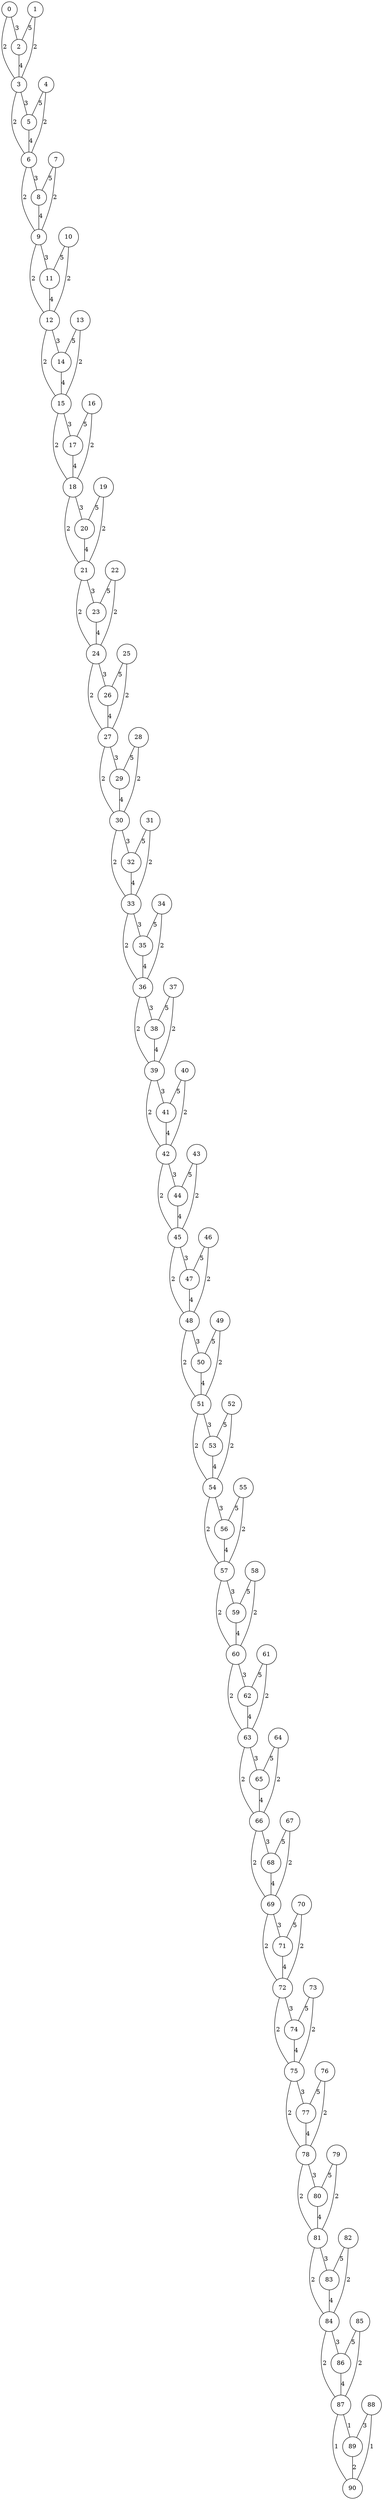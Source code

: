 graph qubit_interaction_graph {
    node [shape=circle];
    0 -- 2 [label=3];
    0 -- 3 [label=2];
    1 -- 2 [label=5];
    1 -- 3 [label=2];
    2 -- 3 [label=4];
    3 -- 5 [label=3];
    3 -- 6 [label=2];
    4 -- 5 [label=5];
    4 -- 6 [label=2];
    5 -- 6 [label=4];
    6 -- 8 [label=3];
    6 -- 9 [label=2];
    7 -- 8 [label=5];
    7 -- 9 [label=2];
    8 -- 9 [label=4];
    9 -- 11 [label=3];
    9 -- 12 [label=2];
    10 -- 11 [label=5];
    10 -- 12 [label=2];
    11 -- 12 [label=4];
    12 -- 14 [label=3];
    12 -- 15 [label=2];
    13 -- 14 [label=5];
    13 -- 15 [label=2];
    14 -- 15 [label=4];
    15 -- 17 [label=3];
    15 -- 18 [label=2];
    16 -- 17 [label=5];
    16 -- 18 [label=2];
    17 -- 18 [label=4];
    18 -- 20 [label=3];
    18 -- 21 [label=2];
    19 -- 20 [label=5];
    19 -- 21 [label=2];
    20 -- 21 [label=4];
    21 -- 23 [label=3];
    21 -- 24 [label=2];
    22 -- 23 [label=5];
    22 -- 24 [label=2];
    23 -- 24 [label=4];
    24 -- 26 [label=3];
    24 -- 27 [label=2];
    25 -- 26 [label=5];
    25 -- 27 [label=2];
    26 -- 27 [label=4];
    27 -- 29 [label=3];
    27 -- 30 [label=2];
    28 -- 29 [label=5];
    28 -- 30 [label=2];
    29 -- 30 [label=4];
    30 -- 32 [label=3];
    30 -- 33 [label=2];
    31 -- 32 [label=5];
    31 -- 33 [label=2];
    32 -- 33 [label=4];
    33 -- 35 [label=3];
    33 -- 36 [label=2];
    34 -- 35 [label=5];
    34 -- 36 [label=2];
    35 -- 36 [label=4];
    36 -- 38 [label=3];
    36 -- 39 [label=2];
    37 -- 38 [label=5];
    37 -- 39 [label=2];
    38 -- 39 [label=4];
    39 -- 41 [label=3];
    39 -- 42 [label=2];
    40 -- 41 [label=5];
    40 -- 42 [label=2];
    41 -- 42 [label=4];
    42 -- 44 [label=3];
    42 -- 45 [label=2];
    43 -- 44 [label=5];
    43 -- 45 [label=2];
    44 -- 45 [label=4];
    45 -- 47 [label=3];
    45 -- 48 [label=2];
    46 -- 47 [label=5];
    46 -- 48 [label=2];
    47 -- 48 [label=4];
    48 -- 50 [label=3];
    48 -- 51 [label=2];
    49 -- 50 [label=5];
    49 -- 51 [label=2];
    50 -- 51 [label=4];
    51 -- 53 [label=3];
    51 -- 54 [label=2];
    52 -- 53 [label=5];
    52 -- 54 [label=2];
    53 -- 54 [label=4];
    54 -- 56 [label=3];
    54 -- 57 [label=2];
    55 -- 56 [label=5];
    55 -- 57 [label=2];
    56 -- 57 [label=4];
    57 -- 59 [label=3];
    57 -- 60 [label=2];
    58 -- 59 [label=5];
    58 -- 60 [label=2];
    59 -- 60 [label=4];
    60 -- 62 [label=3];
    60 -- 63 [label=2];
    61 -- 62 [label=5];
    61 -- 63 [label=2];
    62 -- 63 [label=4];
    63 -- 65 [label=3];
    63 -- 66 [label=2];
    64 -- 65 [label=5];
    64 -- 66 [label=2];
    65 -- 66 [label=4];
    66 -- 68 [label=3];
    66 -- 69 [label=2];
    67 -- 68 [label=5];
    67 -- 69 [label=2];
    68 -- 69 [label=4];
    69 -- 71 [label=3];
    69 -- 72 [label=2];
    70 -- 71 [label=5];
    70 -- 72 [label=2];
    71 -- 72 [label=4];
    72 -- 74 [label=3];
    72 -- 75 [label=2];
    73 -- 74 [label=5];
    73 -- 75 [label=2];
    74 -- 75 [label=4];
    75 -- 77 [label=3];
    75 -- 78 [label=2];
    76 -- 77 [label=5];
    76 -- 78 [label=2];
    77 -- 78 [label=4];
    78 -- 80 [label=3];
    78 -- 81 [label=2];
    79 -- 80 [label=5];
    79 -- 81 [label=2];
    80 -- 81 [label=4];
    81 -- 83 [label=3];
    81 -- 84 [label=2];
    82 -- 83 [label=5];
    82 -- 84 [label=2];
    83 -- 84 [label=4];
    84 -- 86 [label=3];
    84 -- 87 [label=2];
    85 -- 86 [label=5];
    85 -- 87 [label=2];
    86 -- 87 [label=4];
    87 -- 89 [label=1];
    87 -- 90 [label=1];
    88 -- 89 [label=3];
    88 -- 90 [label=1];
    89 -- 90 [label=2];
}